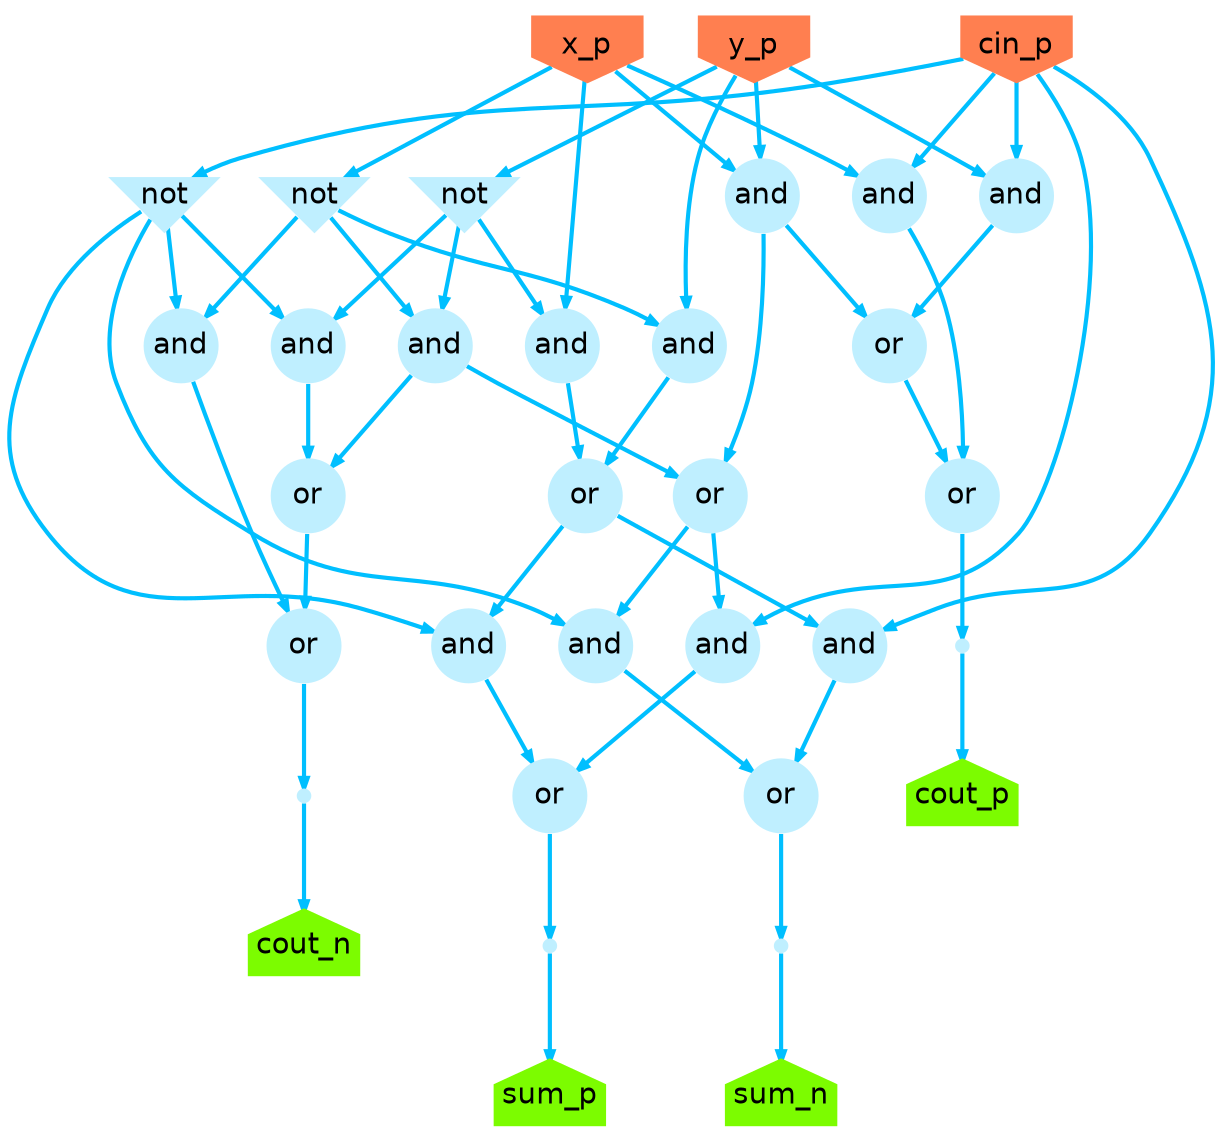 digraph g {
    graph [splines="spline", outputorder="edgesfirst"];
    node [shape=circle, style=filled, fillcolor=lightblue1,
        fontcolor=black, fontname=helvetica, penwidth=0,
        fixedsize=shape];
    edge [labelfloat=false, penwidth=2, color=deepskyblue, arrowsize=.5];
    n0 [label="cin_p", shape=invhouse, fillcolor=coral];
    n1 [label="", height=.1, width=.1];
    n2 [label="cout_n", shape=house, fillcolor=lawngreen];
    n3 [label="", height=.1, width=.1];
    n4 [label="cout_p", shape=house, fillcolor=lawngreen];
    n5 [label="", height=.1, width=.1];
    n6 [label="sum_n", shape=house, fillcolor=lawngreen];
    n7 [label="", height=.1, width=.1];
    n8 [label="sum_p", shape=house, fillcolor=lawngreen];
    n9 [label="or"];
    n10 [label="or"];
    n11 [label="not", shape=invtriangle];
    n12 [label="and"];
    n13 [label="and"];
    n14 [label="or"];
    n15 [label="not", shape=invtriangle];
    n16 [label="and"];
    n17 [label="or"];
    n18 [label="or"];
    n19 [label="and"];
    n20 [label="and"];
    n21 [label="not", shape=invtriangle];
    n22 [label="or"];
    n23 [label="or"];
    n24 [label="and"];
    n25 [label="and"];
    n26 [label="and"];
    n27 [label="and"];
    n28 [label="and"];
    n29 [label="and"];
    n30 [label="or"];
    n31 [label="and"];
    n32 [label="x_p", shape=invhouse, fillcolor=coral];
    n33 [label="y_p", shape=invhouse, fillcolor=coral];
    n0 -> n11 [label="", penwidth="2", arrowhead="normal"];
    n0 -> n12 [label="", penwidth="2", arrowhead="normal"];
    n0 -> n19 [label="", penwidth="2", arrowhead="normal"];
    n0 -> n25 [label="", penwidth="2", arrowhead="normal"];
    n0 -> n31 [label="", penwidth="2", arrowhead="normal"];
    n1 -> n2 [label="", penwidth="2", arrowhead="normal"];
    n3 -> n4 [label="", penwidth="2", arrowhead="normal"];
    n5 -> n6 [label="", penwidth="2", arrowhead="normal"];
    n7 -> n8 [label="", penwidth="2", arrowhead="normal"];
    n9 -> n1 [label="", penwidth="2", arrowhead="normal"];
    n10 -> n9 [label="", penwidth="2", arrowhead="normal"];
    n11 -> n13 [label="", penwidth="2", arrowhead="normal"];
    n11 -> n16 [label="", penwidth="2", arrowhead="normal"];
    n11 -> n24 [label="", penwidth="2", arrowhead="normal"];
    n11 -> n27 [label="", penwidth="2", arrowhead="normal"];
    n12 -> n30 [label="", penwidth="2", arrowhead="normal"];
    n13 -> n9 [label="", penwidth="2", arrowhead="normal"];
    n14 -> n25 [label="", penwidth="2", arrowhead="normal"];
    n14 -> n27 [label="", penwidth="2", arrowhead="normal"];
    n15 -> n13 [label="", penwidth="2", arrowhead="normal"];
    n15 -> n26 [label="", penwidth="2", arrowhead="normal"];
    n15 -> n29 [label="", penwidth="2", arrowhead="normal"];
    n16 -> n10 [label="", penwidth="2", arrowhead="normal"];
    n17 -> n19 [label="", penwidth="2", arrowhead="normal"];
    n17 -> n24 [label="", penwidth="2", arrowhead="normal"];
    n18 -> n7 [label="", penwidth="2", arrowhead="normal"];
    n19 -> n18 [label="", penwidth="2", arrowhead="normal"];
    n20 -> n14 [label="", penwidth="2", arrowhead="normal"];
    n21 -> n16 [label="", penwidth="2", arrowhead="normal"];
    n21 -> n20 [label="", penwidth="2", arrowhead="normal"];
    n21 -> n26 [label="", penwidth="2", arrowhead="normal"];
    n22 -> n5 [label="", penwidth="2", arrowhead="normal"];
    n23 -> n30 [label="", penwidth="2", arrowhead="normal"];
    n24 -> n22 [label="", penwidth="2", arrowhead="normal"];
    n25 -> n22 [label="", penwidth="2", arrowhead="normal"];
    n26 -> n10 [label="", penwidth="2", arrowhead="normal"];
    n26 -> n17 [label="", penwidth="2", arrowhead="normal"];
    n27 -> n18 [label="", penwidth="2", arrowhead="normal"];
    n28 -> n17 [label="", penwidth="2", arrowhead="normal"];
    n28 -> n23 [label="", penwidth="2", arrowhead="normal"];
    n29 -> n14 [label="", penwidth="2", arrowhead="normal"];
    n30 -> n3 [label="", penwidth="2", arrowhead="normal"];
    n31 -> n23 [label="", penwidth="2", arrowhead="normal"];
    n32 -> n12 [label="", penwidth="2", arrowhead="normal"];
    n32 -> n15 [label="", penwidth="2", arrowhead="normal"];
    n32 -> n20 [label="", penwidth="2", arrowhead="normal"];
    n32 -> n28 [label="", penwidth="2", arrowhead="normal"];
    n33 -> n21 [label="", penwidth="2", arrowhead="normal"];
    n33 -> n28 [label="", penwidth="2", arrowhead="normal"];
    n33 -> n29 [label="", penwidth="2", arrowhead="normal"];
    n33 -> n31 [label="", penwidth="2", arrowhead="normal"];
}

